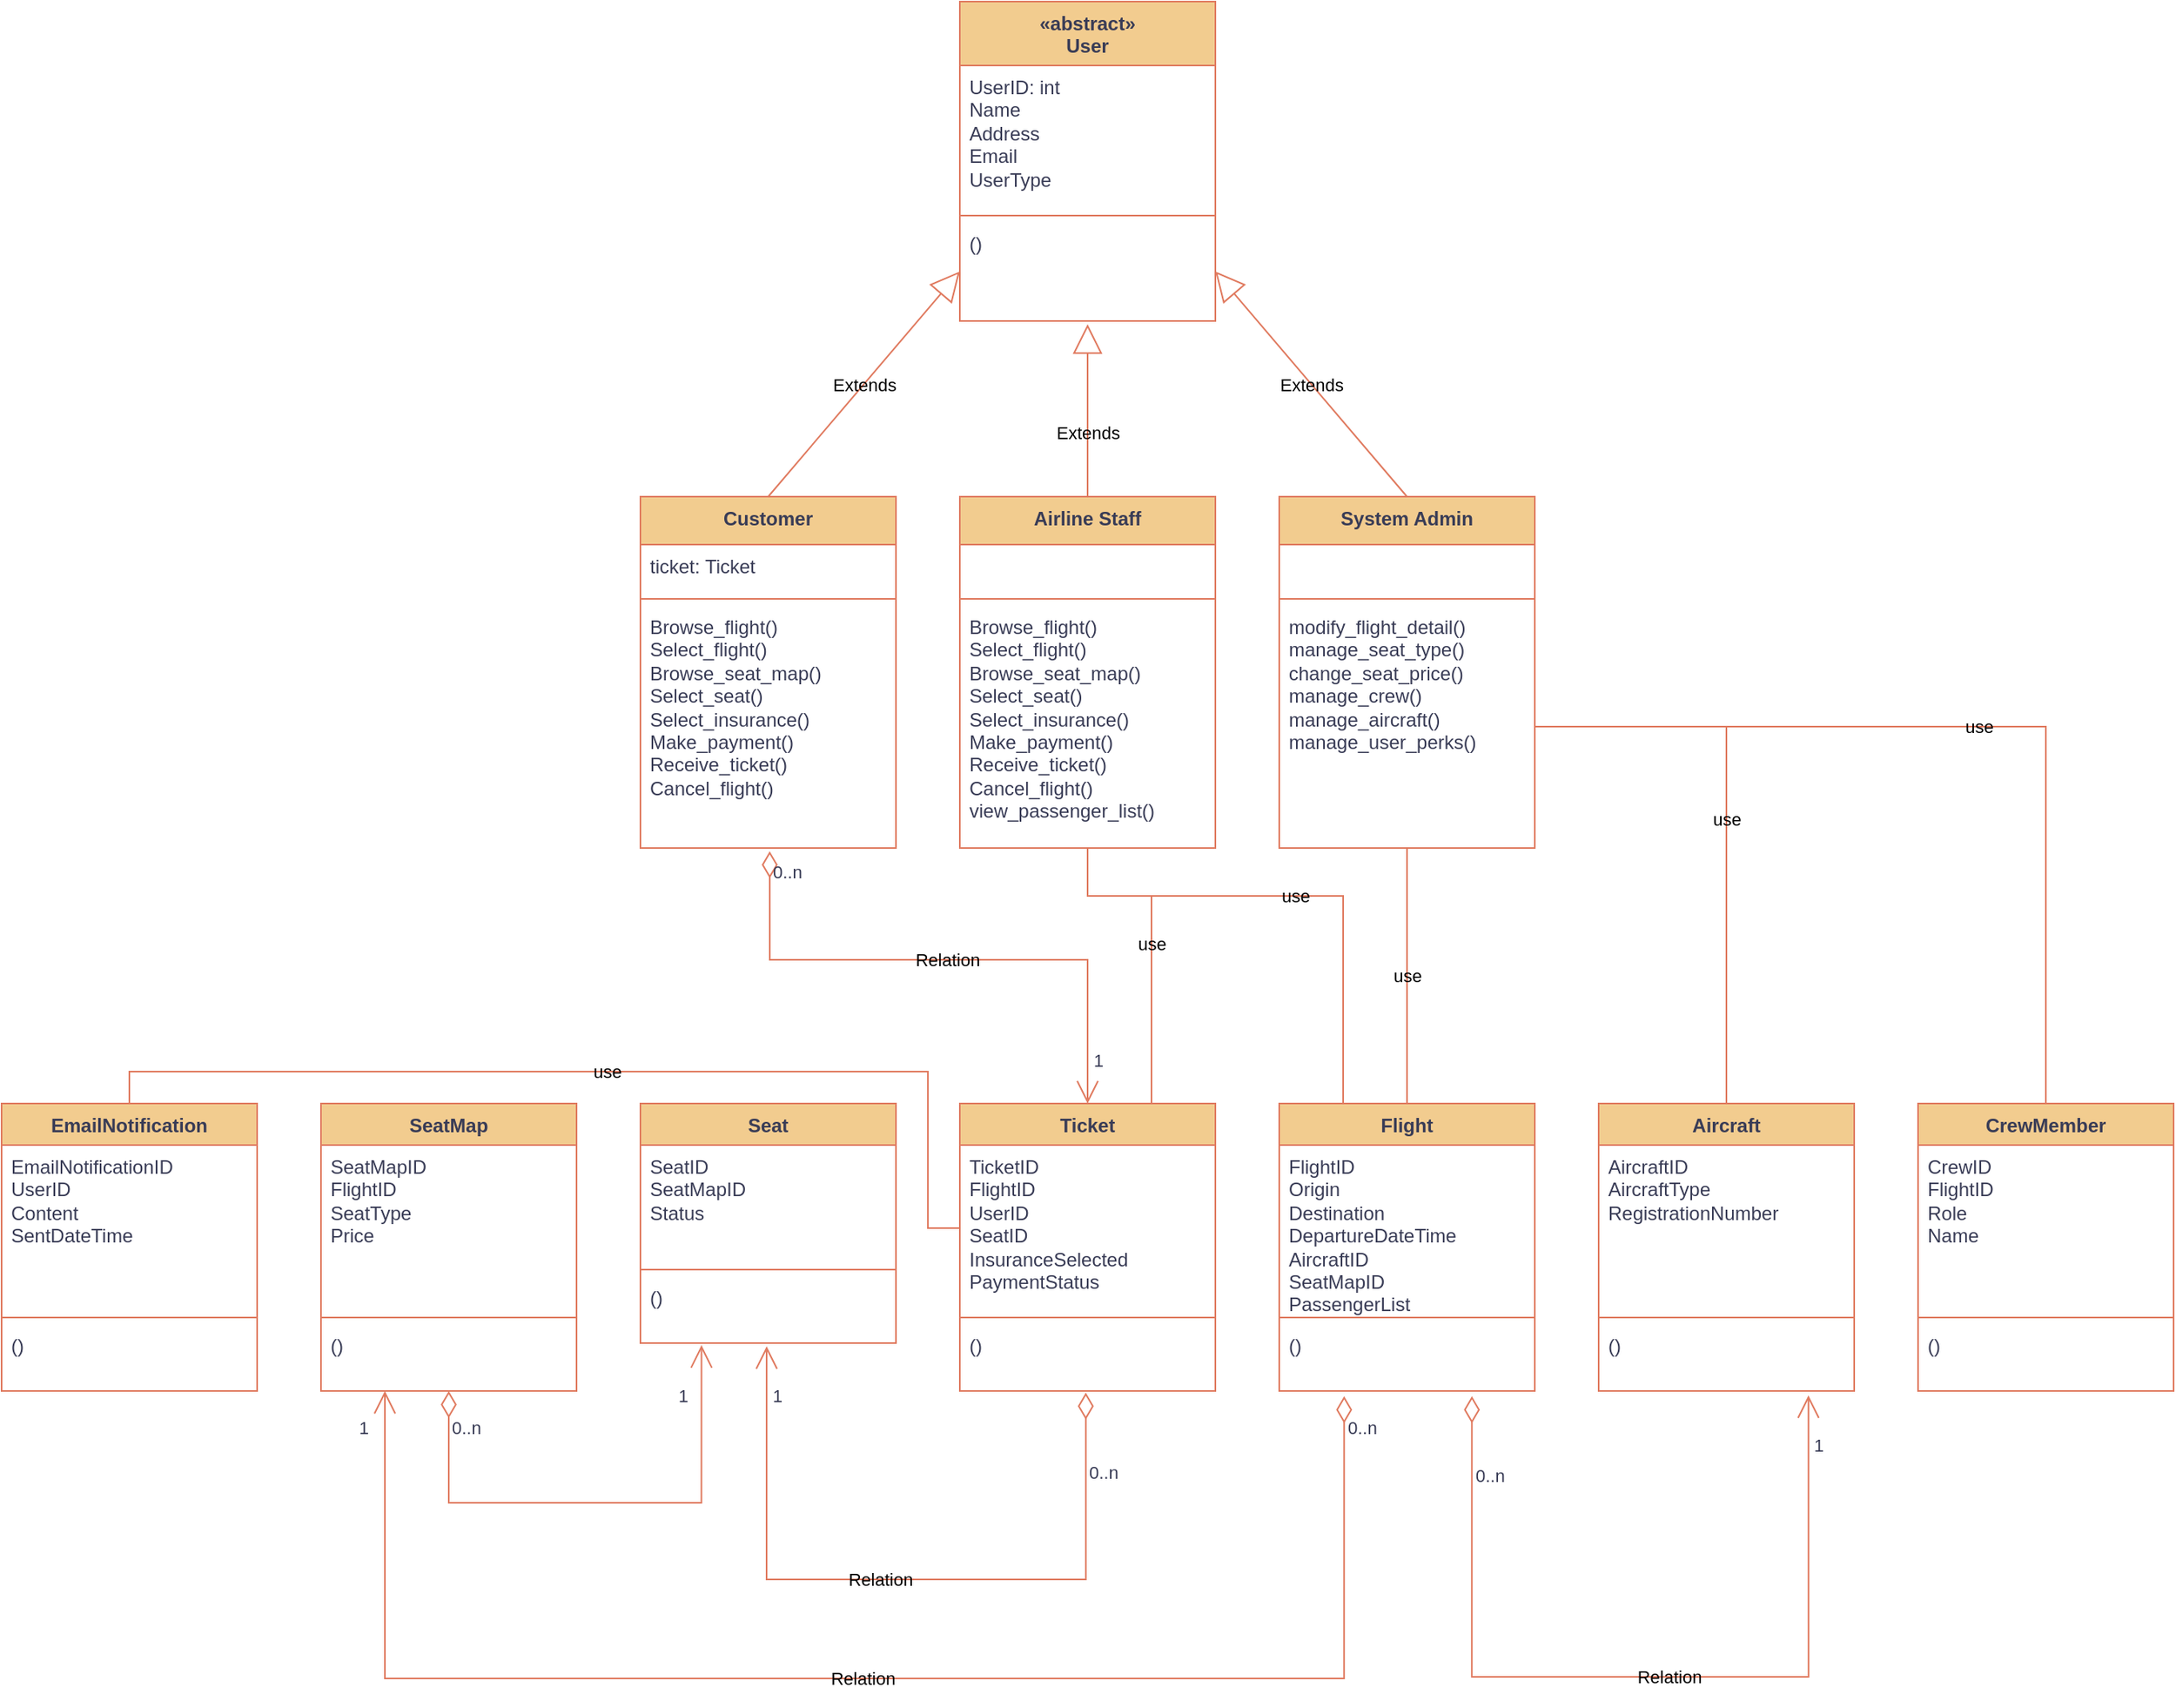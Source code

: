 <mxfile version="22.1.2" type="device">
  <diagram id="C5RBs43oDa-KdzZeNtuy" name="Page-1">
    <mxGraphModel dx="2852" dy="2383" grid="1" gridSize="10" guides="1" tooltips="1" connect="1" arrows="1" fold="1" page="1" pageScale="1" pageWidth="827" pageHeight="1169" math="0" shadow="0">
      <root>
        <mxCell id="WIyWlLk6GJQsqaUBKTNV-0" />
        <mxCell id="WIyWlLk6GJQsqaUBKTNV-1" parent="WIyWlLk6GJQsqaUBKTNV-0" />
        <mxCell id="q5GOGIdOs2VIIM9N3BPO-0" value="«abstract»&lt;br style=&quot;border-color: var(--border-color); font-weight: 400;&quot;&gt;&lt;b style=&quot;border-color: var(--border-color);&quot;&gt;User&lt;/b&gt;" style="swimlane;fontStyle=1;align=center;verticalAlign=top;childLayout=stackLayout;horizontal=1;startSize=40;horizontalStack=0;resizeParent=1;resizeParentMax=0;resizeLast=0;collapsible=1;marginBottom=0;whiteSpace=wrap;html=1;labelBackgroundColor=none;fillColor=#F2CC8F;strokeColor=#E07A5F;fontColor=#393C56;" parent="WIyWlLk6GJQsqaUBKTNV-1" vertex="1">
          <mxGeometry x="360" y="-10" width="160" height="200" as="geometry" />
        </mxCell>
        <mxCell id="q5GOGIdOs2VIIM9N3BPO-1" value="UserID: int&lt;br&gt;Name&lt;br&gt;Address&lt;br&gt;Email&lt;br&gt;UserType" style="text;strokeColor=none;fillColor=none;align=left;verticalAlign=top;spacingLeft=4;spacingRight=4;overflow=hidden;rotatable=0;points=[[0,0.5],[1,0.5]];portConstraint=eastwest;whiteSpace=wrap;html=1;labelBackgroundColor=none;fontColor=#393C56;" parent="q5GOGIdOs2VIIM9N3BPO-0" vertex="1">
          <mxGeometry y="40" width="160" height="90" as="geometry" />
        </mxCell>
        <mxCell id="q5GOGIdOs2VIIM9N3BPO-2" value="" style="line;strokeWidth=1;fillColor=none;align=left;verticalAlign=middle;spacingTop=-1;spacingLeft=3;spacingRight=3;rotatable=0;labelPosition=right;points=[];portConstraint=eastwest;strokeColor=#E07A5F;labelBackgroundColor=none;fontColor=#393C56;" parent="q5GOGIdOs2VIIM9N3BPO-0" vertex="1">
          <mxGeometry y="130" width="160" height="8" as="geometry" />
        </mxCell>
        <mxCell id="q5GOGIdOs2VIIM9N3BPO-3" value="()" style="text;strokeColor=none;fillColor=none;align=left;verticalAlign=top;spacingLeft=4;spacingRight=4;overflow=hidden;rotatable=0;points=[[0,0.5],[1,0.5]];portConstraint=eastwest;whiteSpace=wrap;html=1;labelBackgroundColor=none;fontColor=#393C56;" parent="q5GOGIdOs2VIIM9N3BPO-0" vertex="1">
          <mxGeometry y="138" width="160" height="62" as="geometry" />
        </mxCell>
        <mxCell id="q5GOGIdOs2VIIM9N3BPO-5" value="Flight" style="swimlane;fontStyle=1;align=center;verticalAlign=top;childLayout=stackLayout;horizontal=1;startSize=26;horizontalStack=0;resizeParent=1;resizeParentMax=0;resizeLast=0;collapsible=1;marginBottom=0;whiteSpace=wrap;html=1;labelBackgroundColor=none;fillColor=#F2CC8F;strokeColor=#E07A5F;fontColor=#393C56;" parent="WIyWlLk6GJQsqaUBKTNV-1" vertex="1">
          <mxGeometry x="560" y="680" width="160" height="180" as="geometry">
            <mxRectangle x="370" y="560" width="70" height="30" as="alternateBounds" />
          </mxGeometry>
        </mxCell>
        <mxCell id="q5GOGIdOs2VIIM9N3BPO-6" value="FlightID&lt;br&gt;Origin&lt;br&gt;Destination&lt;br&gt;DepartureDateTime&lt;br&gt;AircraftID&lt;br&gt;SeatMapID&lt;br&gt;PassengerList" style="text;strokeColor=none;fillColor=none;align=left;verticalAlign=top;spacingLeft=4;spacingRight=4;overflow=hidden;rotatable=0;points=[[0,0.5],[1,0.5]];portConstraint=eastwest;whiteSpace=wrap;html=1;labelBackgroundColor=none;fontColor=#393C56;" parent="q5GOGIdOs2VIIM9N3BPO-5" vertex="1">
          <mxGeometry y="26" width="160" height="104" as="geometry" />
        </mxCell>
        <mxCell id="q5GOGIdOs2VIIM9N3BPO-7" value="" style="line;strokeWidth=1;fillColor=none;align=left;verticalAlign=middle;spacingTop=-1;spacingLeft=3;spacingRight=3;rotatable=0;labelPosition=right;points=[];portConstraint=eastwest;strokeColor=#E07A5F;labelBackgroundColor=none;fontColor=#393C56;" parent="q5GOGIdOs2VIIM9N3BPO-5" vertex="1">
          <mxGeometry y="130" width="160" height="8" as="geometry" />
        </mxCell>
        <mxCell id="q5GOGIdOs2VIIM9N3BPO-8" value="()" style="text;strokeColor=none;fillColor=none;align=left;verticalAlign=top;spacingLeft=4;spacingRight=4;overflow=hidden;rotatable=0;points=[[0,0.5],[1,0.5]];portConstraint=eastwest;whiteSpace=wrap;html=1;labelBackgroundColor=none;fontColor=#393C56;" parent="q5GOGIdOs2VIIM9N3BPO-5" vertex="1">
          <mxGeometry y="138" width="160" height="42" as="geometry" />
        </mxCell>
        <mxCell id="q5GOGIdOs2VIIM9N3BPO-9" value="SeatMap" style="swimlane;fontStyle=1;align=center;verticalAlign=top;childLayout=stackLayout;horizontal=1;startSize=26;horizontalStack=0;resizeParent=1;resizeParentMax=0;resizeLast=0;collapsible=1;marginBottom=0;whiteSpace=wrap;html=1;labelBackgroundColor=none;fillColor=#F2CC8F;strokeColor=#E07A5F;fontColor=#393C56;" parent="WIyWlLk6GJQsqaUBKTNV-1" vertex="1">
          <mxGeometry x="-40" y="680" width="160" height="180" as="geometry" />
        </mxCell>
        <mxCell id="q5GOGIdOs2VIIM9N3BPO-10" value="SeatMapID&lt;br&gt;FlightID&lt;br&gt;SeatType&lt;br&gt;Price" style="text;strokeColor=none;fillColor=none;align=left;verticalAlign=top;spacingLeft=4;spacingRight=4;overflow=hidden;rotatable=0;points=[[0,0.5],[1,0.5]];portConstraint=eastwest;whiteSpace=wrap;html=1;labelBackgroundColor=none;fontColor=#393C56;" parent="q5GOGIdOs2VIIM9N3BPO-9" vertex="1">
          <mxGeometry y="26" width="160" height="104" as="geometry" />
        </mxCell>
        <mxCell id="q5GOGIdOs2VIIM9N3BPO-11" value="" style="line;strokeWidth=1;fillColor=none;align=left;verticalAlign=middle;spacingTop=-1;spacingLeft=3;spacingRight=3;rotatable=0;labelPosition=right;points=[];portConstraint=eastwest;strokeColor=#E07A5F;labelBackgroundColor=none;fontColor=#393C56;" parent="q5GOGIdOs2VIIM9N3BPO-9" vertex="1">
          <mxGeometry y="130" width="160" height="8" as="geometry" />
        </mxCell>
        <mxCell id="q5GOGIdOs2VIIM9N3BPO-12" value="()" style="text;strokeColor=none;fillColor=none;align=left;verticalAlign=top;spacingLeft=4;spacingRight=4;overflow=hidden;rotatable=0;points=[[0,0.5],[1,0.5]];portConstraint=eastwest;whiteSpace=wrap;html=1;labelBackgroundColor=none;fontColor=#393C56;" parent="q5GOGIdOs2VIIM9N3BPO-9" vertex="1">
          <mxGeometry y="138" width="160" height="42" as="geometry" />
        </mxCell>
        <mxCell id="q5GOGIdOs2VIIM9N3BPO-13" value="Seat" style="swimlane;fontStyle=1;align=center;verticalAlign=top;childLayout=stackLayout;horizontal=1;startSize=26;horizontalStack=0;resizeParent=1;resizeParentMax=0;resizeLast=0;collapsible=1;marginBottom=0;whiteSpace=wrap;html=1;labelBackgroundColor=none;fillColor=#F2CC8F;strokeColor=#E07A5F;fontColor=#393C56;" parent="WIyWlLk6GJQsqaUBKTNV-1" vertex="1">
          <mxGeometry x="160" y="680" width="160" height="150" as="geometry" />
        </mxCell>
        <mxCell id="q5GOGIdOs2VIIM9N3BPO-14" value="SeatID&lt;br&gt;SeatMapID&lt;br&gt;Status" style="text;strokeColor=none;fillColor=none;align=left;verticalAlign=top;spacingLeft=4;spacingRight=4;overflow=hidden;rotatable=0;points=[[0,0.5],[1,0.5]];portConstraint=eastwest;whiteSpace=wrap;html=1;labelBackgroundColor=none;fontColor=#393C56;" parent="q5GOGIdOs2VIIM9N3BPO-13" vertex="1">
          <mxGeometry y="26" width="160" height="74" as="geometry" />
        </mxCell>
        <mxCell id="q5GOGIdOs2VIIM9N3BPO-15" value="" style="line;strokeWidth=1;fillColor=none;align=left;verticalAlign=middle;spacingTop=-1;spacingLeft=3;spacingRight=3;rotatable=0;labelPosition=right;points=[];portConstraint=eastwest;strokeColor=#E07A5F;labelBackgroundColor=none;fontColor=#393C56;" parent="q5GOGIdOs2VIIM9N3BPO-13" vertex="1">
          <mxGeometry y="100" width="160" height="8" as="geometry" />
        </mxCell>
        <mxCell id="q5GOGIdOs2VIIM9N3BPO-16" value="()" style="text;strokeColor=none;fillColor=none;align=left;verticalAlign=top;spacingLeft=4;spacingRight=4;overflow=hidden;rotatable=0;points=[[0,0.5],[1,0.5]];portConstraint=eastwest;whiteSpace=wrap;html=1;labelBackgroundColor=none;fontColor=#393C56;" parent="q5GOGIdOs2VIIM9N3BPO-13" vertex="1">
          <mxGeometry y="108" width="160" height="42" as="geometry" />
        </mxCell>
        <mxCell id="q5GOGIdOs2VIIM9N3BPO-17" value="Ticket" style="swimlane;fontStyle=1;align=center;verticalAlign=top;childLayout=stackLayout;horizontal=1;startSize=26;horizontalStack=0;resizeParent=1;resizeParentMax=0;resizeLast=0;collapsible=1;marginBottom=0;whiteSpace=wrap;html=1;labelBackgroundColor=none;fillColor=#F2CC8F;strokeColor=#E07A5F;fontColor=#393C56;" parent="WIyWlLk6GJQsqaUBKTNV-1" vertex="1">
          <mxGeometry x="360" y="680" width="160" height="180" as="geometry" />
        </mxCell>
        <mxCell id="q5GOGIdOs2VIIM9N3BPO-18" value="TicketID&lt;br&gt;FlightID&lt;br&gt;UserID&lt;br&gt;SeatID&lt;br&gt;InsuranceSelected&lt;br&gt;PaymentStatus" style="text;strokeColor=none;fillColor=none;align=left;verticalAlign=top;spacingLeft=4;spacingRight=4;overflow=hidden;rotatable=0;points=[[0,0.5],[1,0.5]];portConstraint=eastwest;whiteSpace=wrap;html=1;labelBackgroundColor=none;fontColor=#393C56;" parent="q5GOGIdOs2VIIM9N3BPO-17" vertex="1">
          <mxGeometry y="26" width="160" height="104" as="geometry" />
        </mxCell>
        <mxCell id="q5GOGIdOs2VIIM9N3BPO-19" value="" style="line;strokeWidth=1;fillColor=none;align=left;verticalAlign=middle;spacingTop=-1;spacingLeft=3;spacingRight=3;rotatable=0;labelPosition=right;points=[];portConstraint=eastwest;strokeColor=#E07A5F;labelBackgroundColor=none;fontColor=#393C56;" parent="q5GOGIdOs2VIIM9N3BPO-17" vertex="1">
          <mxGeometry y="130" width="160" height="8" as="geometry" />
        </mxCell>
        <mxCell id="q5GOGIdOs2VIIM9N3BPO-20" value="()" style="text;strokeColor=none;fillColor=none;align=left;verticalAlign=top;spacingLeft=4;spacingRight=4;overflow=hidden;rotatable=0;points=[[0,0.5],[1,0.5]];portConstraint=eastwest;whiteSpace=wrap;html=1;labelBackgroundColor=none;fontColor=#393C56;" parent="q5GOGIdOs2VIIM9N3BPO-17" vertex="1">
          <mxGeometry y="138" width="160" height="42" as="geometry" />
        </mxCell>
        <mxCell id="q5GOGIdOs2VIIM9N3BPO-21" value="EmailNotification" style="swimlane;fontStyle=1;align=center;verticalAlign=top;childLayout=stackLayout;horizontal=1;startSize=26;horizontalStack=0;resizeParent=1;resizeParentMax=0;resizeLast=0;collapsible=1;marginBottom=0;whiteSpace=wrap;html=1;labelBackgroundColor=none;fillColor=#F2CC8F;strokeColor=#E07A5F;fontColor=#393C56;" parent="WIyWlLk6GJQsqaUBKTNV-1" vertex="1">
          <mxGeometry x="-240" y="680" width="160" height="180" as="geometry" />
        </mxCell>
        <mxCell id="q5GOGIdOs2VIIM9N3BPO-22" value="EmailNotificationID&lt;br&gt;UserID&lt;br&gt;Content&lt;br&gt;SentDateTime" style="text;strokeColor=none;fillColor=none;align=left;verticalAlign=top;spacingLeft=4;spacingRight=4;overflow=hidden;rotatable=0;points=[[0,0.5],[1,0.5]];portConstraint=eastwest;whiteSpace=wrap;html=1;labelBackgroundColor=none;fontColor=#393C56;" parent="q5GOGIdOs2VIIM9N3BPO-21" vertex="1">
          <mxGeometry y="26" width="160" height="104" as="geometry" />
        </mxCell>
        <mxCell id="q5GOGIdOs2VIIM9N3BPO-23" value="" style="line;strokeWidth=1;fillColor=none;align=left;verticalAlign=middle;spacingTop=-1;spacingLeft=3;spacingRight=3;rotatable=0;labelPosition=right;points=[];portConstraint=eastwest;strokeColor=#E07A5F;labelBackgroundColor=none;fontColor=#393C56;" parent="q5GOGIdOs2VIIM9N3BPO-21" vertex="1">
          <mxGeometry y="130" width="160" height="8" as="geometry" />
        </mxCell>
        <mxCell id="q5GOGIdOs2VIIM9N3BPO-24" value="()" style="text;strokeColor=none;fillColor=none;align=left;verticalAlign=top;spacingLeft=4;spacingRight=4;overflow=hidden;rotatable=0;points=[[0,0.5],[1,0.5]];portConstraint=eastwest;whiteSpace=wrap;html=1;labelBackgroundColor=none;fontColor=#393C56;" parent="q5GOGIdOs2VIIM9N3BPO-21" vertex="1">
          <mxGeometry y="138" width="160" height="42" as="geometry" />
        </mxCell>
        <mxCell id="q5GOGIdOs2VIIM9N3BPO-25" value="CrewMember" style="swimlane;fontStyle=1;align=center;verticalAlign=top;childLayout=stackLayout;horizontal=1;startSize=26;horizontalStack=0;resizeParent=1;resizeParentMax=0;resizeLast=0;collapsible=1;marginBottom=0;whiteSpace=wrap;html=1;labelBackgroundColor=none;fillColor=#F2CC8F;strokeColor=#E07A5F;fontColor=#393C56;" parent="WIyWlLk6GJQsqaUBKTNV-1" vertex="1">
          <mxGeometry x="960" y="680" width="160" height="180" as="geometry" />
        </mxCell>
        <mxCell id="q5GOGIdOs2VIIM9N3BPO-26" value="CrewID&lt;br&gt;FlightID&lt;br&gt;Role&lt;br&gt;Name" style="text;strokeColor=none;fillColor=none;align=left;verticalAlign=top;spacingLeft=4;spacingRight=4;overflow=hidden;rotatable=0;points=[[0,0.5],[1,0.5]];portConstraint=eastwest;whiteSpace=wrap;html=1;labelBackgroundColor=none;fontColor=#393C56;" parent="q5GOGIdOs2VIIM9N3BPO-25" vertex="1">
          <mxGeometry y="26" width="160" height="104" as="geometry" />
        </mxCell>
        <mxCell id="q5GOGIdOs2VIIM9N3BPO-27" value="" style="line;strokeWidth=1;fillColor=none;align=left;verticalAlign=middle;spacingTop=-1;spacingLeft=3;spacingRight=3;rotatable=0;labelPosition=right;points=[];portConstraint=eastwest;strokeColor=#E07A5F;labelBackgroundColor=none;fontColor=#393C56;" parent="q5GOGIdOs2VIIM9N3BPO-25" vertex="1">
          <mxGeometry y="130" width="160" height="8" as="geometry" />
        </mxCell>
        <mxCell id="q5GOGIdOs2VIIM9N3BPO-28" value="()" style="text;strokeColor=none;fillColor=none;align=left;verticalAlign=top;spacingLeft=4;spacingRight=4;overflow=hidden;rotatable=0;points=[[0,0.5],[1,0.5]];portConstraint=eastwest;whiteSpace=wrap;html=1;labelBackgroundColor=none;fontColor=#393C56;" parent="q5GOGIdOs2VIIM9N3BPO-25" vertex="1">
          <mxGeometry y="138" width="160" height="42" as="geometry" />
        </mxCell>
        <mxCell id="q5GOGIdOs2VIIM9N3BPO-29" value="Aircraft" style="swimlane;fontStyle=1;align=center;verticalAlign=top;childLayout=stackLayout;horizontal=1;startSize=26;horizontalStack=0;resizeParent=1;resizeParentMax=0;resizeLast=0;collapsible=1;marginBottom=0;whiteSpace=wrap;html=1;labelBackgroundColor=none;fillColor=#F2CC8F;strokeColor=#E07A5F;fontColor=#393C56;" parent="WIyWlLk6GJQsqaUBKTNV-1" vertex="1">
          <mxGeometry x="760" y="680" width="160" height="180" as="geometry" />
        </mxCell>
        <mxCell id="q5GOGIdOs2VIIM9N3BPO-30" value="AircraftID&lt;br&gt;AircraftType RegistrationNumber" style="text;strokeColor=none;fillColor=none;align=left;verticalAlign=top;spacingLeft=4;spacingRight=4;overflow=hidden;rotatable=0;points=[[0,0.5],[1,0.5]];portConstraint=eastwest;whiteSpace=wrap;html=1;labelBackgroundColor=none;fontColor=#393C56;" parent="q5GOGIdOs2VIIM9N3BPO-29" vertex="1">
          <mxGeometry y="26" width="160" height="104" as="geometry" />
        </mxCell>
        <mxCell id="q5GOGIdOs2VIIM9N3BPO-31" value="" style="line;strokeWidth=1;fillColor=none;align=left;verticalAlign=middle;spacingTop=-1;spacingLeft=3;spacingRight=3;rotatable=0;labelPosition=right;points=[];portConstraint=eastwest;strokeColor=#E07A5F;labelBackgroundColor=none;fontColor=#393C56;" parent="q5GOGIdOs2VIIM9N3BPO-29" vertex="1">
          <mxGeometry y="130" width="160" height="8" as="geometry" />
        </mxCell>
        <mxCell id="q5GOGIdOs2VIIM9N3BPO-32" value="()" style="text;strokeColor=none;fillColor=none;align=left;verticalAlign=top;spacingLeft=4;spacingRight=4;overflow=hidden;rotatable=0;points=[[0,0.5],[1,0.5]];portConstraint=eastwest;whiteSpace=wrap;html=1;labelBackgroundColor=none;fontColor=#393C56;" parent="q5GOGIdOs2VIIM9N3BPO-29" vertex="1">
          <mxGeometry y="138" width="160" height="42" as="geometry" />
        </mxCell>
        <mxCell id="q5GOGIdOs2VIIM9N3BPO-45" value="Customer" style="swimlane;fontStyle=1;align=center;verticalAlign=top;childLayout=stackLayout;horizontal=1;startSize=30;horizontalStack=0;resizeParent=1;resizeParentMax=0;resizeLast=0;collapsible=1;marginBottom=0;whiteSpace=wrap;html=1;labelBackgroundColor=none;fillColor=#F2CC8F;strokeColor=#E07A5F;fontColor=#393C56;" parent="WIyWlLk6GJQsqaUBKTNV-1" vertex="1">
          <mxGeometry x="160" y="300" width="160" height="220" as="geometry" />
        </mxCell>
        <mxCell id="q5GOGIdOs2VIIM9N3BPO-46" value="ticket: Ticket" style="text;strokeColor=none;fillColor=none;align=left;verticalAlign=top;spacingLeft=4;spacingRight=4;overflow=hidden;rotatable=0;points=[[0,0.5],[1,0.5]];portConstraint=eastwest;whiteSpace=wrap;html=1;labelBackgroundColor=none;fontColor=#393C56;" parent="q5GOGIdOs2VIIM9N3BPO-45" vertex="1">
          <mxGeometry y="30" width="160" height="30" as="geometry" />
        </mxCell>
        <mxCell id="q5GOGIdOs2VIIM9N3BPO-47" value="" style="line;strokeWidth=1;fillColor=none;align=left;verticalAlign=middle;spacingTop=-1;spacingLeft=3;spacingRight=3;rotatable=0;labelPosition=right;points=[];portConstraint=eastwest;strokeColor=#E07A5F;labelBackgroundColor=none;fontColor=#393C56;" parent="q5GOGIdOs2VIIM9N3BPO-45" vertex="1">
          <mxGeometry y="60" width="160" height="8" as="geometry" />
        </mxCell>
        <mxCell id="q5GOGIdOs2VIIM9N3BPO-48" value="Browse_flight()&lt;br&gt;Select_flight()&lt;br&gt;Browse_seat_map()&lt;br&gt;Select_seat()&lt;br&gt;Select_insurance()&lt;br&gt;Make_payment()&lt;br&gt;Receive_ticket()&lt;br&gt;Cancel_flight()" style="text;strokeColor=none;fillColor=none;align=left;verticalAlign=top;spacingLeft=4;spacingRight=4;overflow=hidden;rotatable=0;points=[[0,0.5],[1,0.5]];portConstraint=eastwest;whiteSpace=wrap;html=1;labelBackgroundColor=none;fontColor=#393C56;" parent="q5GOGIdOs2VIIM9N3BPO-45" vertex="1">
          <mxGeometry y="68" width="160" height="152" as="geometry" />
        </mxCell>
        <mxCell id="q5GOGIdOs2VIIM9N3BPO-99" value="use" style="edgeStyle=orthogonalEdgeStyle;rounded=0;orthogonalLoop=1;jettySize=auto;html=1;entryX=0.75;entryY=0;entryDx=0;entryDy=0;endArrow=none;endFill=0;labelBackgroundColor=none;strokeColor=#E07A5F;fontColor=default;" parent="WIyWlLk6GJQsqaUBKTNV-1" source="q5GOGIdOs2VIIM9N3BPO-49" target="q5GOGIdOs2VIIM9N3BPO-17" edge="1">
          <mxGeometry relative="1" as="geometry">
            <Array as="points">
              <mxPoint x="440" y="550" />
              <mxPoint x="480" y="550" />
            </Array>
          </mxGeometry>
        </mxCell>
        <mxCell id="q5GOGIdOs2VIIM9N3BPO-100" value="use" style="edgeStyle=orthogonalEdgeStyle;rounded=0;orthogonalLoop=1;jettySize=auto;html=1;entryX=0.25;entryY=0;entryDx=0;entryDy=0;endArrow=none;endFill=0;labelBackgroundColor=none;strokeColor=#E07A5F;fontColor=default;" parent="WIyWlLk6GJQsqaUBKTNV-1" source="q5GOGIdOs2VIIM9N3BPO-49" target="q5GOGIdOs2VIIM9N3BPO-5" edge="1">
          <mxGeometry relative="1" as="geometry">
            <Array as="points">
              <mxPoint x="440" y="550" />
              <mxPoint x="600" y="550" />
            </Array>
          </mxGeometry>
        </mxCell>
        <mxCell id="q5GOGIdOs2VIIM9N3BPO-49" value="Airline Staff" style="swimlane;fontStyle=1;align=center;verticalAlign=top;childLayout=stackLayout;horizontal=1;startSize=30;horizontalStack=0;resizeParent=1;resizeParentMax=0;resizeLast=0;collapsible=1;marginBottom=0;whiteSpace=wrap;html=1;labelBackgroundColor=none;fillColor=#F2CC8F;strokeColor=#E07A5F;fontColor=#393C56;" parent="WIyWlLk6GJQsqaUBKTNV-1" vertex="1">
          <mxGeometry x="360" y="300" width="160" height="220" as="geometry" />
        </mxCell>
        <mxCell id="q5GOGIdOs2VIIM9N3BPO-50" value="&lt;br&gt;" style="text;strokeColor=none;fillColor=none;align=left;verticalAlign=top;spacingLeft=4;spacingRight=4;overflow=hidden;rotatable=0;points=[[0,0.5],[1,0.5]];portConstraint=eastwest;whiteSpace=wrap;html=1;labelBackgroundColor=none;fontColor=#393C56;" parent="q5GOGIdOs2VIIM9N3BPO-49" vertex="1">
          <mxGeometry y="30" width="160" height="30" as="geometry" />
        </mxCell>
        <mxCell id="q5GOGIdOs2VIIM9N3BPO-51" value="" style="line;strokeWidth=1;fillColor=none;align=left;verticalAlign=middle;spacingTop=-1;spacingLeft=3;spacingRight=3;rotatable=0;labelPosition=right;points=[];portConstraint=eastwest;strokeColor=#E07A5F;labelBackgroundColor=none;fontColor=#393C56;" parent="q5GOGIdOs2VIIM9N3BPO-49" vertex="1">
          <mxGeometry y="60" width="160" height="8" as="geometry" />
        </mxCell>
        <mxCell id="q5GOGIdOs2VIIM9N3BPO-52" value="Browse_flight()&lt;br&gt;Select_flight()&lt;br&gt;Browse_seat_map()&lt;br&gt;Select_seat()&lt;br&gt;Select_insurance()&lt;br&gt;Make_payment()&lt;br&gt;Receive_ticket()&lt;br&gt;Cancel_flight()&lt;br&gt;view_passenger_list()&lt;br&gt;" style="text;strokeColor=none;fillColor=none;align=left;verticalAlign=top;spacingLeft=4;spacingRight=4;overflow=hidden;rotatable=0;points=[[0,0.5],[1,0.5]];portConstraint=eastwest;whiteSpace=wrap;html=1;labelBackgroundColor=none;fontColor=#393C56;" parent="q5GOGIdOs2VIIM9N3BPO-49" vertex="1">
          <mxGeometry y="68" width="160" height="152" as="geometry" />
        </mxCell>
        <mxCell id="q5GOGIdOs2VIIM9N3BPO-98" value="use" style="edgeStyle=orthogonalEdgeStyle;rounded=0;orthogonalLoop=1;jettySize=auto;html=1;entryX=0.5;entryY=0;entryDx=0;entryDy=0;endArrow=none;endFill=0;labelBackgroundColor=none;strokeColor=#E07A5F;fontColor=default;" parent="WIyWlLk6GJQsqaUBKTNV-1" source="q5GOGIdOs2VIIM9N3BPO-53" target="q5GOGIdOs2VIIM9N3BPO-5" edge="1">
          <mxGeometry relative="1" as="geometry" />
        </mxCell>
        <mxCell id="q5GOGIdOs2VIIM9N3BPO-53" value="System Admin" style="swimlane;fontStyle=1;align=center;verticalAlign=top;childLayout=stackLayout;horizontal=1;startSize=30;horizontalStack=0;resizeParent=1;resizeParentMax=0;resizeLast=0;collapsible=1;marginBottom=0;whiteSpace=wrap;html=1;labelBackgroundColor=none;fillColor=#F2CC8F;strokeColor=#E07A5F;fontColor=#393C56;" parent="WIyWlLk6GJQsqaUBKTNV-1" vertex="1">
          <mxGeometry x="560" y="300" width="160" height="220" as="geometry" />
        </mxCell>
        <mxCell id="q5GOGIdOs2VIIM9N3BPO-54" value="&lt;br&gt;" style="text;strokeColor=none;fillColor=none;align=left;verticalAlign=top;spacingLeft=4;spacingRight=4;overflow=hidden;rotatable=0;points=[[0,0.5],[1,0.5]];portConstraint=eastwest;whiteSpace=wrap;html=1;labelBackgroundColor=none;fontColor=#393C56;" parent="q5GOGIdOs2VIIM9N3BPO-53" vertex="1">
          <mxGeometry y="30" width="160" height="30" as="geometry" />
        </mxCell>
        <mxCell id="q5GOGIdOs2VIIM9N3BPO-55" value="" style="line;strokeWidth=1;fillColor=none;align=left;verticalAlign=middle;spacingTop=-1;spacingLeft=3;spacingRight=3;rotatable=0;labelPosition=right;points=[];portConstraint=eastwest;strokeColor=#E07A5F;labelBackgroundColor=none;fontColor=#393C56;" parent="q5GOGIdOs2VIIM9N3BPO-53" vertex="1">
          <mxGeometry y="60" width="160" height="8" as="geometry" />
        </mxCell>
        <mxCell id="q5GOGIdOs2VIIM9N3BPO-56" value="modify_flight_detail()&lt;br&gt;manage_seat_type()&lt;br&gt;change_seat_price()&lt;br&gt;manage_crew()&lt;br&gt;manage_aircraft()&lt;br&gt;manage_user_perks()" style="text;strokeColor=none;fillColor=none;align=left;verticalAlign=top;spacingLeft=4;spacingRight=4;overflow=hidden;rotatable=0;points=[[0,0.5],[1,0.5]];portConstraint=eastwest;whiteSpace=wrap;html=1;labelBackgroundColor=none;fontColor=#393C56;" parent="q5GOGIdOs2VIIM9N3BPO-53" vertex="1">
          <mxGeometry y="68" width="160" height="152" as="geometry" />
        </mxCell>
        <mxCell id="q5GOGIdOs2VIIM9N3BPO-58" value="Extends" style="endArrow=block;endSize=16;endFill=0;html=1;rounded=0;exitX=0.5;exitY=0;exitDx=0;exitDy=0;entryX=0;entryY=0.5;entryDx=0;entryDy=0;labelBackgroundColor=none;strokeColor=#E07A5F;fontColor=default;" parent="WIyWlLk6GJQsqaUBKTNV-1" source="q5GOGIdOs2VIIM9N3BPO-45" target="q5GOGIdOs2VIIM9N3BPO-3" edge="1">
          <mxGeometry width="160" relative="1" as="geometry">
            <mxPoint x="360" y="590" as="sourcePoint" />
            <mxPoint x="520" y="590" as="targetPoint" />
          </mxGeometry>
        </mxCell>
        <mxCell id="q5GOGIdOs2VIIM9N3BPO-59" value="Extends" style="endArrow=block;endSize=16;endFill=0;html=1;rounded=0;exitX=0.5;exitY=0;exitDx=0;exitDy=0;entryX=0.5;entryY=1.032;entryDx=0;entryDy=0;entryPerimeter=0;labelBackgroundColor=none;strokeColor=#E07A5F;fontColor=default;" parent="WIyWlLk6GJQsqaUBKTNV-1" source="q5GOGIdOs2VIIM9N3BPO-49" target="q5GOGIdOs2VIIM9N3BPO-3" edge="1">
          <mxGeometry x="-0.259" width="160" relative="1" as="geometry">
            <mxPoint x="360" y="590" as="sourcePoint" />
            <mxPoint x="540" y="200" as="targetPoint" />
            <mxPoint as="offset" />
          </mxGeometry>
        </mxCell>
        <mxCell id="q5GOGIdOs2VIIM9N3BPO-62" value="Extends" style="endArrow=block;endSize=16;endFill=0;html=1;rounded=0;exitX=0.5;exitY=0;exitDx=0;exitDy=0;entryX=1;entryY=0.5;entryDx=0;entryDy=0;labelBackgroundColor=none;strokeColor=#E07A5F;fontColor=default;" parent="WIyWlLk6GJQsqaUBKTNV-1" source="q5GOGIdOs2VIIM9N3BPO-53" target="q5GOGIdOs2VIIM9N3BPO-3" edge="1">
          <mxGeometry width="160" relative="1" as="geometry">
            <mxPoint x="360" y="190" as="sourcePoint" />
            <mxPoint x="520" y="190" as="targetPoint" />
          </mxGeometry>
        </mxCell>
        <mxCell id="q5GOGIdOs2VIIM9N3BPO-69" value="" style="endArrow=open;html=1;endSize=12;startArrow=diamondThin;startSize=14;startFill=0;edgeStyle=orthogonalEdgeStyle;rounded=0;exitX=0.5;exitY=1;exitDx=0;exitDy=0;exitPerimeter=0;entryX=0.239;entryY=1.031;entryDx=0;entryDy=0;entryPerimeter=0;labelBackgroundColor=none;strokeColor=#E07A5F;fontColor=default;" parent="WIyWlLk6GJQsqaUBKTNV-1" source="q5GOGIdOs2VIIM9N3BPO-12" target="q5GOGIdOs2VIIM9N3BPO-16" edge="1">
          <mxGeometry x="-0.043" y="-50" relative="1" as="geometry">
            <mxPoint x="360" y="550" as="sourcePoint" />
            <mxPoint x="520" y="550" as="targetPoint" />
            <Array as="points">
              <mxPoint x="40" y="930" />
              <mxPoint x="198" y="930" />
            </Array>
            <mxPoint x="-50" y="50" as="offset" />
          </mxGeometry>
        </mxCell>
        <mxCell id="q5GOGIdOs2VIIM9N3BPO-70" value="0..n" style="edgeLabel;resizable=0;html=1;align=left;verticalAlign=top;labelBackgroundColor=none;fontColor=#393C56;" parent="q5GOGIdOs2VIIM9N3BPO-69" connectable="0" vertex="1">
          <mxGeometry x="-1" relative="1" as="geometry">
            <mxPoint y="10" as="offset" />
          </mxGeometry>
        </mxCell>
        <mxCell id="q5GOGIdOs2VIIM9N3BPO-71" value="1" style="edgeLabel;resizable=0;html=1;align=right;verticalAlign=top;labelBackgroundColor=none;fontColor=#393C56;" parent="q5GOGIdOs2VIIM9N3BPO-69" connectable="0" vertex="1">
          <mxGeometry x="1" relative="1" as="geometry">
            <mxPoint x="-8" y="19" as="offset" />
          </mxGeometry>
        </mxCell>
        <mxCell id="q5GOGIdOs2VIIM9N3BPO-80" value="Relation" style="endArrow=open;html=1;endSize=12;startArrow=diamondThin;startSize=14;startFill=0;edgeStyle=orthogonalEdgeStyle;rounded=0;entryX=0.5;entryY=0;entryDx=0;entryDy=0;exitX=0.506;exitY=1.013;exitDx=0;exitDy=0;exitPerimeter=0;labelBackgroundColor=none;strokeColor=#E07A5F;fontColor=default;" parent="WIyWlLk6GJQsqaUBKTNV-1" source="q5GOGIdOs2VIIM9N3BPO-48" target="q5GOGIdOs2VIIM9N3BPO-17" edge="1">
          <mxGeometry x="0.003" relative="1" as="geometry">
            <mxPoint x="360" y="550" as="sourcePoint" />
            <mxPoint x="520" y="550" as="targetPoint" />
            <Array as="points">
              <mxPoint x="241" y="590" />
              <mxPoint x="440" y="590" />
            </Array>
            <mxPoint as="offset" />
          </mxGeometry>
        </mxCell>
        <mxCell id="q5GOGIdOs2VIIM9N3BPO-81" value="0..n" style="edgeLabel;resizable=0;html=1;align=left;verticalAlign=top;labelBackgroundColor=none;fontColor=#393C56;" parent="q5GOGIdOs2VIIM9N3BPO-80" connectable="0" vertex="1">
          <mxGeometry x="-1" relative="1" as="geometry" />
        </mxCell>
        <mxCell id="q5GOGIdOs2VIIM9N3BPO-82" value="1" style="edgeLabel;resizable=0;html=1;align=right;verticalAlign=top;labelBackgroundColor=none;fontColor=#393C56;" parent="q5GOGIdOs2VIIM9N3BPO-80" connectable="0" vertex="1">
          <mxGeometry x="1" relative="1" as="geometry">
            <mxPoint x="10" y="-40" as="offset" />
          </mxGeometry>
        </mxCell>
        <mxCell id="q5GOGIdOs2VIIM9N3BPO-86" value="Relation" style="endArrow=open;html=1;endSize=12;startArrow=diamondThin;startSize=14;startFill=0;edgeStyle=orthogonalEdgeStyle;rounded=0;entryX=0.494;entryY=1.048;entryDx=0;entryDy=0;entryPerimeter=0;exitX=0.493;exitY=1.024;exitDx=0;exitDy=0;exitPerimeter=0;labelBackgroundColor=none;strokeColor=#E07A5F;fontColor=default;" parent="WIyWlLk6GJQsqaUBKTNV-1" source="q5GOGIdOs2VIIM9N3BPO-20" target="q5GOGIdOs2VIIM9N3BPO-16" edge="1">
          <mxGeometry x="0.062" relative="1" as="geometry">
            <mxPoint x="438" y="862" as="sourcePoint" />
            <mxPoint x="720" y="1068" as="targetPoint" />
            <Array as="points">
              <mxPoint x="439" y="978" />
              <mxPoint x="239" y="978" />
            </Array>
            <mxPoint as="offset" />
          </mxGeometry>
        </mxCell>
        <mxCell id="q5GOGIdOs2VIIM9N3BPO-87" value="0..n" style="edgeLabel;resizable=0;html=1;align=left;verticalAlign=top;labelBackgroundColor=none;fontColor=#393C56;" parent="q5GOGIdOs2VIIM9N3BPO-86" connectable="0" vertex="1">
          <mxGeometry x="-1" relative="1" as="geometry">
            <mxPoint y="37" as="offset" />
          </mxGeometry>
        </mxCell>
        <mxCell id="q5GOGIdOs2VIIM9N3BPO-88" value="1" style="edgeLabel;resizable=0;html=1;align=right;verticalAlign=top;labelBackgroundColor=none;fontColor=#393C56;" parent="q5GOGIdOs2VIIM9N3BPO-86" connectable="0" vertex="1">
          <mxGeometry x="1" relative="1" as="geometry">
            <mxPoint x="10" y="18" as="offset" />
          </mxGeometry>
        </mxCell>
        <mxCell id="q5GOGIdOs2VIIM9N3BPO-92" value="Relation" style="endArrow=open;html=1;endSize=12;startArrow=diamondThin;startSize=14;startFill=0;edgeStyle=orthogonalEdgeStyle;rounded=0;entryX=0.821;entryY=1.065;entryDx=0;entryDy=0;entryPerimeter=0;exitX=0.754;exitY=1.078;exitDx=0;exitDy=0;exitPerimeter=0;labelBackgroundColor=none;strokeColor=#E07A5F;fontColor=default;" parent="WIyWlLk6GJQsqaUBKTNV-1" source="q5GOGIdOs2VIIM9N3BPO-8" target="q5GOGIdOs2VIIM9N3BPO-32" edge="1">
          <mxGeometry x="0.062" relative="1" as="geometry">
            <mxPoint x="690.0" y="859.998" as="sourcePoint" />
            <mxPoint x="891.76" y="861.132" as="targetPoint" />
            <Array as="points">
              <mxPoint x="681" y="1039" />
              <mxPoint x="891" y="1039" />
            </Array>
            <mxPoint as="offset" />
          </mxGeometry>
        </mxCell>
        <mxCell id="q5GOGIdOs2VIIM9N3BPO-93" value="0..n" style="edgeLabel;resizable=0;html=1;align=left;verticalAlign=top;labelBackgroundColor=none;fontColor=#393C56;" parent="q5GOGIdOs2VIIM9N3BPO-92" connectable="0" vertex="1">
          <mxGeometry x="-1" relative="1" as="geometry">
            <mxPoint y="37" as="offset" />
          </mxGeometry>
        </mxCell>
        <mxCell id="q5GOGIdOs2VIIM9N3BPO-94" value="1" style="edgeLabel;resizable=0;html=1;align=right;verticalAlign=top;labelBackgroundColor=none;fontColor=#393C56;" parent="q5GOGIdOs2VIIM9N3BPO-92" connectable="0" vertex="1">
          <mxGeometry x="1" relative="1" as="geometry">
            <mxPoint x="10" y="18" as="offset" />
          </mxGeometry>
        </mxCell>
        <mxCell id="q5GOGIdOs2VIIM9N3BPO-95" value="Relation" style="endArrow=open;html=1;endSize=12;startArrow=diamondThin;startSize=14;startFill=0;edgeStyle=orthogonalEdgeStyle;rounded=0;exitX=0.254;exitY=1.078;exitDx=0;exitDy=0;exitPerimeter=0;entryX=0.25;entryY=1;entryDx=0;entryDy=0;labelBackgroundColor=none;strokeColor=#E07A5F;fontColor=default;" parent="WIyWlLk6GJQsqaUBKTNV-1" source="q5GOGIdOs2VIIM9N3BPO-8" target="q5GOGIdOs2VIIM9N3BPO-9" edge="1">
          <mxGeometry relative="1" as="geometry">
            <mxPoint x="360" y="880" as="sourcePoint" />
            <mxPoint x="520" y="880" as="targetPoint" />
            <Array as="points">
              <mxPoint x="601" y="1040" />
              <mxPoint y="1040" />
            </Array>
          </mxGeometry>
        </mxCell>
        <mxCell id="q5GOGIdOs2VIIM9N3BPO-96" value="0..n" style="edgeLabel;resizable=0;html=1;align=left;verticalAlign=top;labelBackgroundColor=none;fontColor=#393C56;" parent="q5GOGIdOs2VIIM9N3BPO-95" connectable="0" vertex="1">
          <mxGeometry x="-1" relative="1" as="geometry">
            <mxPoint y="7" as="offset" />
          </mxGeometry>
        </mxCell>
        <mxCell id="q5GOGIdOs2VIIM9N3BPO-97" value="1" style="edgeLabel;resizable=0;html=1;align=right;verticalAlign=top;labelBackgroundColor=none;fontColor=#393C56;" parent="q5GOGIdOs2VIIM9N3BPO-95" connectable="0" vertex="1">
          <mxGeometry x="1" relative="1" as="geometry">
            <mxPoint x="-10" y="10" as="offset" />
          </mxGeometry>
        </mxCell>
        <mxCell id="q5GOGIdOs2VIIM9N3BPO-101" value="use" style="edgeStyle=orthogonalEdgeStyle;rounded=0;orthogonalLoop=1;jettySize=auto;html=1;entryX=0.5;entryY=0;entryDx=0;entryDy=0;endArrow=none;endFill=0;labelBackgroundColor=none;strokeColor=#E07A5F;fontColor=default;" parent="WIyWlLk6GJQsqaUBKTNV-1" source="q5GOGIdOs2VIIM9N3BPO-56" target="q5GOGIdOs2VIIM9N3BPO-29" edge="1">
          <mxGeometry relative="1" as="geometry" />
        </mxCell>
        <mxCell id="q5GOGIdOs2VIIM9N3BPO-102" value="use" style="edgeStyle=orthogonalEdgeStyle;rounded=0;orthogonalLoop=1;jettySize=auto;html=1;endArrow=none;endFill=0;labelBackgroundColor=none;strokeColor=#E07A5F;fontColor=default;" parent="WIyWlLk6GJQsqaUBKTNV-1" source="q5GOGIdOs2VIIM9N3BPO-56" target="q5GOGIdOs2VIIM9N3BPO-25" edge="1">
          <mxGeometry relative="1" as="geometry" />
        </mxCell>
        <mxCell id="q5GOGIdOs2VIIM9N3BPO-103" value="use" style="edgeStyle=orthogonalEdgeStyle;rounded=0;orthogonalLoop=1;jettySize=auto;html=1;entryX=0.5;entryY=0;entryDx=0;entryDy=0;endArrow=none;endFill=0;labelBackgroundColor=none;strokeColor=#E07A5F;fontColor=default;" parent="WIyWlLk6GJQsqaUBKTNV-1" source="q5GOGIdOs2VIIM9N3BPO-18" target="q5GOGIdOs2VIIM9N3BPO-21" edge="1">
          <mxGeometry relative="1" as="geometry">
            <Array as="points">
              <mxPoint x="340" y="758" />
              <mxPoint x="340" y="660" />
              <mxPoint x="-160" y="660" />
            </Array>
          </mxGeometry>
        </mxCell>
      </root>
    </mxGraphModel>
  </diagram>
</mxfile>
